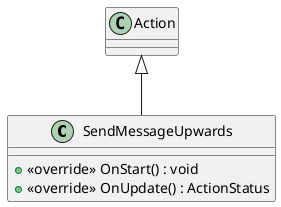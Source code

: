 @startuml
class SendMessageUpwards {
    + <<override>> OnStart() : void
    + <<override>> OnUpdate() : ActionStatus
}
Action <|-- SendMessageUpwards
@enduml
